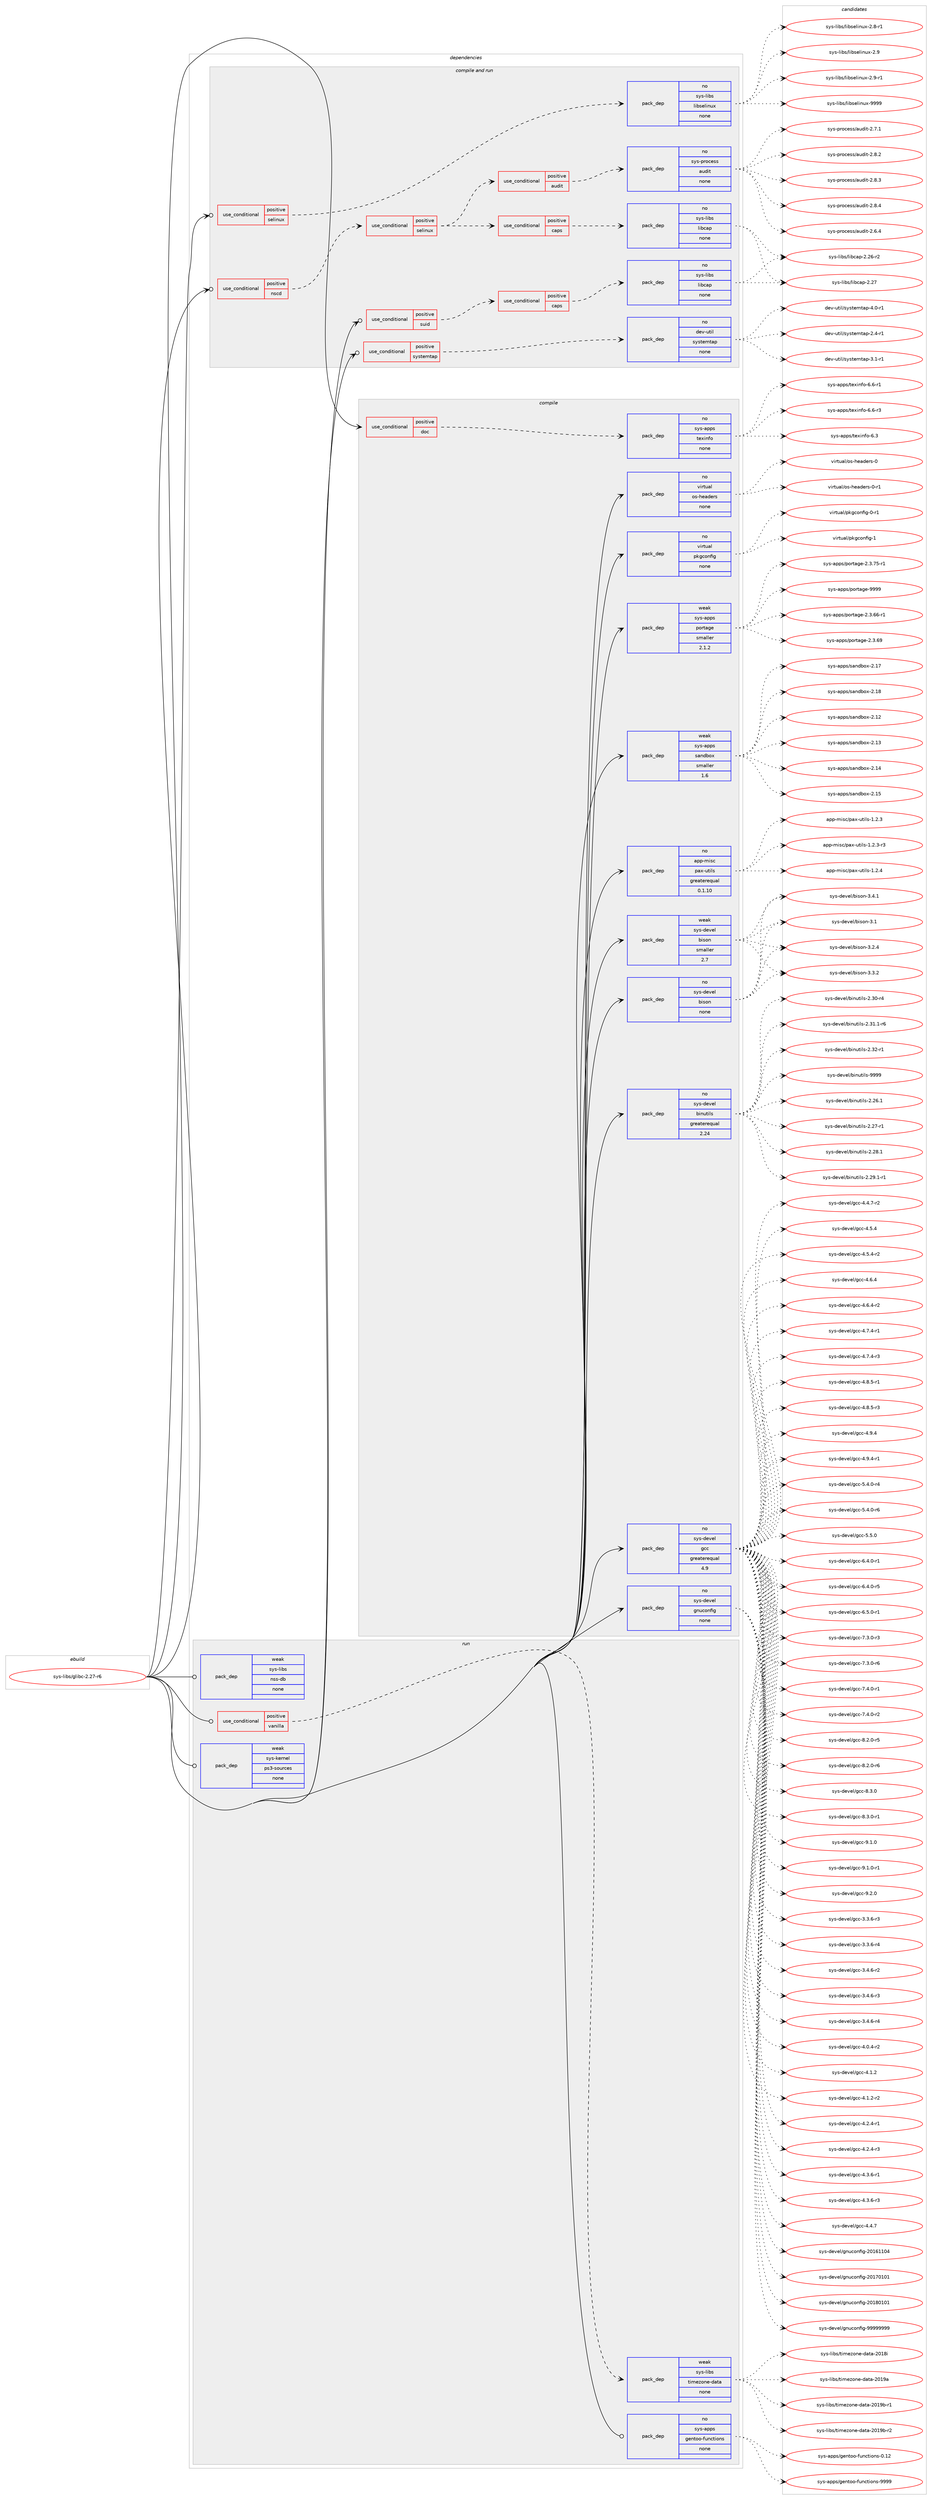 digraph prolog {

# *************
# Graph options
# *************

newrank=true;
concentrate=true;
compound=true;
graph [rankdir=LR,fontname=Helvetica,fontsize=10,ranksep=1.5];#, ranksep=2.5, nodesep=0.2];
edge  [arrowhead=vee];
node  [fontname=Helvetica,fontsize=10];

# **********
# The ebuild
# **********

subgraph cluster_leftcol {
color=gray;
rank=same;
label=<<i>ebuild</i>>;
id [label="sys-libs/glibc-2.27-r6", color=red, width=4, href="../sys-libs/glibc-2.27-r6.svg"];
}

# ****************
# The dependencies
# ****************

subgraph cluster_midcol {
color=gray;
label=<<i>dependencies</i>>;
subgraph cluster_compile {
fillcolor="#eeeeee";
style=filled;
label=<<i>compile</i>>;
subgraph cond314 {
dependency1315 [label=<<TABLE BORDER="0" CELLBORDER="1" CELLSPACING="0" CELLPADDING="4"><TR><TD ROWSPAN="3" CELLPADDING="10">use_conditional</TD></TR><TR><TD>positive</TD></TR><TR><TD>doc</TD></TR></TABLE>>, shape=none, color=red];
subgraph pack984 {
dependency1316 [label=<<TABLE BORDER="0" CELLBORDER="1" CELLSPACING="0" CELLPADDING="4" WIDTH="220"><TR><TD ROWSPAN="6" CELLPADDING="30">pack_dep</TD></TR><TR><TD WIDTH="110">no</TD></TR><TR><TD>sys-apps</TD></TR><TR><TD>texinfo</TD></TR><TR><TD>none</TD></TR><TR><TD></TD></TR></TABLE>>, shape=none, color=blue];
}
dependency1315:e -> dependency1316:w [weight=20,style="dashed",arrowhead="vee"];
}
id:e -> dependency1315:w [weight=20,style="solid",arrowhead="vee"];
subgraph pack985 {
dependency1317 [label=<<TABLE BORDER="0" CELLBORDER="1" CELLSPACING="0" CELLPADDING="4" WIDTH="220"><TR><TD ROWSPAN="6" CELLPADDING="30">pack_dep</TD></TR><TR><TD WIDTH="110">no</TD></TR><TR><TD>app-misc</TD></TR><TR><TD>pax-utils</TD></TR><TR><TD>greaterequal</TD></TR><TR><TD>0.1.10</TD></TR></TABLE>>, shape=none, color=blue];
}
id:e -> dependency1317:w [weight=20,style="solid",arrowhead="vee"];
subgraph pack986 {
dependency1318 [label=<<TABLE BORDER="0" CELLBORDER="1" CELLSPACING="0" CELLPADDING="4" WIDTH="220"><TR><TD ROWSPAN="6" CELLPADDING="30">pack_dep</TD></TR><TR><TD WIDTH="110">no</TD></TR><TR><TD>sys-devel</TD></TR><TR><TD>binutils</TD></TR><TR><TD>greaterequal</TD></TR><TR><TD>2.24</TD></TR></TABLE>>, shape=none, color=blue];
}
id:e -> dependency1318:w [weight=20,style="solid",arrowhead="vee"];
subgraph pack987 {
dependency1319 [label=<<TABLE BORDER="0" CELLBORDER="1" CELLSPACING="0" CELLPADDING="4" WIDTH="220"><TR><TD ROWSPAN="6" CELLPADDING="30">pack_dep</TD></TR><TR><TD WIDTH="110">no</TD></TR><TR><TD>sys-devel</TD></TR><TR><TD>bison</TD></TR><TR><TD>none</TD></TR><TR><TD></TD></TR></TABLE>>, shape=none, color=blue];
}
id:e -> dependency1319:w [weight=20,style="solid",arrowhead="vee"];
subgraph pack988 {
dependency1320 [label=<<TABLE BORDER="0" CELLBORDER="1" CELLSPACING="0" CELLPADDING="4" WIDTH="220"><TR><TD ROWSPAN="6" CELLPADDING="30">pack_dep</TD></TR><TR><TD WIDTH="110">no</TD></TR><TR><TD>sys-devel</TD></TR><TR><TD>gcc</TD></TR><TR><TD>greaterequal</TD></TR><TR><TD>4.9</TD></TR></TABLE>>, shape=none, color=blue];
}
id:e -> dependency1320:w [weight=20,style="solid",arrowhead="vee"];
subgraph pack989 {
dependency1321 [label=<<TABLE BORDER="0" CELLBORDER="1" CELLSPACING="0" CELLPADDING="4" WIDTH="220"><TR><TD ROWSPAN="6" CELLPADDING="30">pack_dep</TD></TR><TR><TD WIDTH="110">no</TD></TR><TR><TD>sys-devel</TD></TR><TR><TD>gnuconfig</TD></TR><TR><TD>none</TD></TR><TR><TD></TD></TR></TABLE>>, shape=none, color=blue];
}
id:e -> dependency1321:w [weight=20,style="solid",arrowhead="vee"];
subgraph pack990 {
dependency1322 [label=<<TABLE BORDER="0" CELLBORDER="1" CELLSPACING="0" CELLPADDING="4" WIDTH="220"><TR><TD ROWSPAN="6" CELLPADDING="30">pack_dep</TD></TR><TR><TD WIDTH="110">no</TD></TR><TR><TD>virtual</TD></TR><TR><TD>os-headers</TD></TR><TR><TD>none</TD></TR><TR><TD></TD></TR></TABLE>>, shape=none, color=blue];
}
id:e -> dependency1322:w [weight=20,style="solid",arrowhead="vee"];
subgraph pack991 {
dependency1323 [label=<<TABLE BORDER="0" CELLBORDER="1" CELLSPACING="0" CELLPADDING="4" WIDTH="220"><TR><TD ROWSPAN="6" CELLPADDING="30">pack_dep</TD></TR><TR><TD WIDTH="110">no</TD></TR><TR><TD>virtual</TD></TR><TR><TD>pkgconfig</TD></TR><TR><TD>none</TD></TR><TR><TD></TD></TR></TABLE>>, shape=none, color=blue];
}
id:e -> dependency1323:w [weight=20,style="solid",arrowhead="vee"];
subgraph pack992 {
dependency1324 [label=<<TABLE BORDER="0" CELLBORDER="1" CELLSPACING="0" CELLPADDING="4" WIDTH="220"><TR><TD ROWSPAN="6" CELLPADDING="30">pack_dep</TD></TR><TR><TD WIDTH="110">weak</TD></TR><TR><TD>sys-apps</TD></TR><TR><TD>portage</TD></TR><TR><TD>smaller</TD></TR><TR><TD>2.1.2</TD></TR></TABLE>>, shape=none, color=blue];
}
id:e -> dependency1324:w [weight=20,style="solid",arrowhead="vee"];
subgraph pack993 {
dependency1325 [label=<<TABLE BORDER="0" CELLBORDER="1" CELLSPACING="0" CELLPADDING="4" WIDTH="220"><TR><TD ROWSPAN="6" CELLPADDING="30">pack_dep</TD></TR><TR><TD WIDTH="110">weak</TD></TR><TR><TD>sys-apps</TD></TR><TR><TD>sandbox</TD></TR><TR><TD>smaller</TD></TR><TR><TD>1.6</TD></TR></TABLE>>, shape=none, color=blue];
}
id:e -> dependency1325:w [weight=20,style="solid",arrowhead="vee"];
subgraph pack994 {
dependency1326 [label=<<TABLE BORDER="0" CELLBORDER="1" CELLSPACING="0" CELLPADDING="4" WIDTH="220"><TR><TD ROWSPAN="6" CELLPADDING="30">pack_dep</TD></TR><TR><TD WIDTH="110">weak</TD></TR><TR><TD>sys-devel</TD></TR><TR><TD>bison</TD></TR><TR><TD>smaller</TD></TR><TR><TD>2.7</TD></TR></TABLE>>, shape=none, color=blue];
}
id:e -> dependency1326:w [weight=20,style="solid",arrowhead="vee"];
}
subgraph cluster_compileandrun {
fillcolor="#eeeeee";
style=filled;
label=<<i>compile and run</i>>;
subgraph cond315 {
dependency1327 [label=<<TABLE BORDER="0" CELLBORDER="1" CELLSPACING="0" CELLPADDING="4"><TR><TD ROWSPAN="3" CELLPADDING="10">use_conditional</TD></TR><TR><TD>positive</TD></TR><TR><TD>nscd</TD></TR></TABLE>>, shape=none, color=red];
subgraph cond316 {
dependency1328 [label=<<TABLE BORDER="0" CELLBORDER="1" CELLSPACING="0" CELLPADDING="4"><TR><TD ROWSPAN="3" CELLPADDING="10">use_conditional</TD></TR><TR><TD>positive</TD></TR><TR><TD>selinux</TD></TR></TABLE>>, shape=none, color=red];
subgraph cond317 {
dependency1329 [label=<<TABLE BORDER="0" CELLBORDER="1" CELLSPACING="0" CELLPADDING="4"><TR><TD ROWSPAN="3" CELLPADDING="10">use_conditional</TD></TR><TR><TD>positive</TD></TR><TR><TD>audit</TD></TR></TABLE>>, shape=none, color=red];
subgraph pack995 {
dependency1330 [label=<<TABLE BORDER="0" CELLBORDER="1" CELLSPACING="0" CELLPADDING="4" WIDTH="220"><TR><TD ROWSPAN="6" CELLPADDING="30">pack_dep</TD></TR><TR><TD WIDTH="110">no</TD></TR><TR><TD>sys-process</TD></TR><TR><TD>audit</TD></TR><TR><TD>none</TD></TR><TR><TD></TD></TR></TABLE>>, shape=none, color=blue];
}
dependency1329:e -> dependency1330:w [weight=20,style="dashed",arrowhead="vee"];
}
dependency1328:e -> dependency1329:w [weight=20,style="dashed",arrowhead="vee"];
subgraph cond318 {
dependency1331 [label=<<TABLE BORDER="0" CELLBORDER="1" CELLSPACING="0" CELLPADDING="4"><TR><TD ROWSPAN="3" CELLPADDING="10">use_conditional</TD></TR><TR><TD>positive</TD></TR><TR><TD>caps</TD></TR></TABLE>>, shape=none, color=red];
subgraph pack996 {
dependency1332 [label=<<TABLE BORDER="0" CELLBORDER="1" CELLSPACING="0" CELLPADDING="4" WIDTH="220"><TR><TD ROWSPAN="6" CELLPADDING="30">pack_dep</TD></TR><TR><TD WIDTH="110">no</TD></TR><TR><TD>sys-libs</TD></TR><TR><TD>libcap</TD></TR><TR><TD>none</TD></TR><TR><TD></TD></TR></TABLE>>, shape=none, color=blue];
}
dependency1331:e -> dependency1332:w [weight=20,style="dashed",arrowhead="vee"];
}
dependency1328:e -> dependency1331:w [weight=20,style="dashed",arrowhead="vee"];
}
dependency1327:e -> dependency1328:w [weight=20,style="dashed",arrowhead="vee"];
}
id:e -> dependency1327:w [weight=20,style="solid",arrowhead="odotvee"];
subgraph cond319 {
dependency1333 [label=<<TABLE BORDER="0" CELLBORDER="1" CELLSPACING="0" CELLPADDING="4"><TR><TD ROWSPAN="3" CELLPADDING="10">use_conditional</TD></TR><TR><TD>positive</TD></TR><TR><TD>selinux</TD></TR></TABLE>>, shape=none, color=red];
subgraph pack997 {
dependency1334 [label=<<TABLE BORDER="0" CELLBORDER="1" CELLSPACING="0" CELLPADDING="4" WIDTH="220"><TR><TD ROWSPAN="6" CELLPADDING="30">pack_dep</TD></TR><TR><TD WIDTH="110">no</TD></TR><TR><TD>sys-libs</TD></TR><TR><TD>libselinux</TD></TR><TR><TD>none</TD></TR><TR><TD></TD></TR></TABLE>>, shape=none, color=blue];
}
dependency1333:e -> dependency1334:w [weight=20,style="dashed",arrowhead="vee"];
}
id:e -> dependency1333:w [weight=20,style="solid",arrowhead="odotvee"];
subgraph cond320 {
dependency1335 [label=<<TABLE BORDER="0" CELLBORDER="1" CELLSPACING="0" CELLPADDING="4"><TR><TD ROWSPAN="3" CELLPADDING="10">use_conditional</TD></TR><TR><TD>positive</TD></TR><TR><TD>suid</TD></TR></TABLE>>, shape=none, color=red];
subgraph cond321 {
dependency1336 [label=<<TABLE BORDER="0" CELLBORDER="1" CELLSPACING="0" CELLPADDING="4"><TR><TD ROWSPAN="3" CELLPADDING="10">use_conditional</TD></TR><TR><TD>positive</TD></TR><TR><TD>caps</TD></TR></TABLE>>, shape=none, color=red];
subgraph pack998 {
dependency1337 [label=<<TABLE BORDER="0" CELLBORDER="1" CELLSPACING="0" CELLPADDING="4" WIDTH="220"><TR><TD ROWSPAN="6" CELLPADDING="30">pack_dep</TD></TR><TR><TD WIDTH="110">no</TD></TR><TR><TD>sys-libs</TD></TR><TR><TD>libcap</TD></TR><TR><TD>none</TD></TR><TR><TD></TD></TR></TABLE>>, shape=none, color=blue];
}
dependency1336:e -> dependency1337:w [weight=20,style="dashed",arrowhead="vee"];
}
dependency1335:e -> dependency1336:w [weight=20,style="dashed",arrowhead="vee"];
}
id:e -> dependency1335:w [weight=20,style="solid",arrowhead="odotvee"];
subgraph cond322 {
dependency1338 [label=<<TABLE BORDER="0" CELLBORDER="1" CELLSPACING="0" CELLPADDING="4"><TR><TD ROWSPAN="3" CELLPADDING="10">use_conditional</TD></TR><TR><TD>positive</TD></TR><TR><TD>systemtap</TD></TR></TABLE>>, shape=none, color=red];
subgraph pack999 {
dependency1339 [label=<<TABLE BORDER="0" CELLBORDER="1" CELLSPACING="0" CELLPADDING="4" WIDTH="220"><TR><TD ROWSPAN="6" CELLPADDING="30">pack_dep</TD></TR><TR><TD WIDTH="110">no</TD></TR><TR><TD>dev-util</TD></TR><TR><TD>systemtap</TD></TR><TR><TD>none</TD></TR><TR><TD></TD></TR></TABLE>>, shape=none, color=blue];
}
dependency1338:e -> dependency1339:w [weight=20,style="dashed",arrowhead="vee"];
}
id:e -> dependency1338:w [weight=20,style="solid",arrowhead="odotvee"];
}
subgraph cluster_run {
fillcolor="#eeeeee";
style=filled;
label=<<i>run</i>>;
subgraph cond323 {
dependency1340 [label=<<TABLE BORDER="0" CELLBORDER="1" CELLSPACING="0" CELLPADDING="4"><TR><TD ROWSPAN="3" CELLPADDING="10">use_conditional</TD></TR><TR><TD>positive</TD></TR><TR><TD>vanilla</TD></TR></TABLE>>, shape=none, color=red];
subgraph pack1000 {
dependency1341 [label=<<TABLE BORDER="0" CELLBORDER="1" CELLSPACING="0" CELLPADDING="4" WIDTH="220"><TR><TD ROWSPAN="6" CELLPADDING="30">pack_dep</TD></TR><TR><TD WIDTH="110">weak</TD></TR><TR><TD>sys-libs</TD></TR><TR><TD>timezone-data</TD></TR><TR><TD>none</TD></TR><TR><TD></TD></TR></TABLE>>, shape=none, color=blue];
}
dependency1340:e -> dependency1341:w [weight=20,style="dashed",arrowhead="vee"];
}
id:e -> dependency1340:w [weight=20,style="solid",arrowhead="odot"];
subgraph pack1001 {
dependency1342 [label=<<TABLE BORDER="0" CELLBORDER="1" CELLSPACING="0" CELLPADDING="4" WIDTH="220"><TR><TD ROWSPAN="6" CELLPADDING="30">pack_dep</TD></TR><TR><TD WIDTH="110">no</TD></TR><TR><TD>sys-apps</TD></TR><TR><TD>gentoo-functions</TD></TR><TR><TD>none</TD></TR><TR><TD></TD></TR></TABLE>>, shape=none, color=blue];
}
id:e -> dependency1342:w [weight=20,style="solid",arrowhead="odot"];
subgraph pack1002 {
dependency1343 [label=<<TABLE BORDER="0" CELLBORDER="1" CELLSPACING="0" CELLPADDING="4" WIDTH="220"><TR><TD ROWSPAN="6" CELLPADDING="30">pack_dep</TD></TR><TR><TD WIDTH="110">weak</TD></TR><TR><TD>sys-kernel</TD></TR><TR><TD>ps3-sources</TD></TR><TR><TD>none</TD></TR><TR><TD></TD></TR></TABLE>>, shape=none, color=blue];
}
id:e -> dependency1343:w [weight=20,style="solid",arrowhead="odot"];
subgraph pack1003 {
dependency1344 [label=<<TABLE BORDER="0" CELLBORDER="1" CELLSPACING="0" CELLPADDING="4" WIDTH="220"><TR><TD ROWSPAN="6" CELLPADDING="30">pack_dep</TD></TR><TR><TD WIDTH="110">weak</TD></TR><TR><TD>sys-libs</TD></TR><TR><TD>nss-db</TD></TR><TR><TD>none</TD></TR><TR><TD></TD></TR></TABLE>>, shape=none, color=blue];
}
id:e -> dependency1344:w [weight=20,style="solid",arrowhead="odot"];
}
}

# **************
# The candidates
# **************

subgraph cluster_choices {
rank=same;
color=gray;
label=<<i>candidates</i>>;

subgraph choice984 {
color=black;
nodesep=1;
choice11512111545971121121154711610112010511010211145544651 [label="sys-apps/texinfo-6.3", color=red, width=4,href="../sys-apps/texinfo-6.3.svg"];
choice115121115459711211211547116101120105110102111455446544511449 [label="sys-apps/texinfo-6.6-r1", color=red, width=4,href="../sys-apps/texinfo-6.6-r1.svg"];
choice115121115459711211211547116101120105110102111455446544511451 [label="sys-apps/texinfo-6.6-r3", color=red, width=4,href="../sys-apps/texinfo-6.6-r3.svg"];
dependency1316:e -> choice11512111545971121121154711610112010511010211145544651:w [style=dotted,weight="100"];
dependency1316:e -> choice115121115459711211211547116101120105110102111455446544511449:w [style=dotted,weight="100"];
dependency1316:e -> choice115121115459711211211547116101120105110102111455446544511451:w [style=dotted,weight="100"];
}
subgraph choice985 {
color=black;
nodesep=1;
choice971121124510910511599471129712045117116105108115454946504651 [label="app-misc/pax-utils-1.2.3", color=red, width=4,href="../app-misc/pax-utils-1.2.3.svg"];
choice9711211245109105115994711297120451171161051081154549465046514511451 [label="app-misc/pax-utils-1.2.3-r3", color=red, width=4,href="../app-misc/pax-utils-1.2.3-r3.svg"];
choice971121124510910511599471129712045117116105108115454946504652 [label="app-misc/pax-utils-1.2.4", color=red, width=4,href="../app-misc/pax-utils-1.2.4.svg"];
dependency1317:e -> choice971121124510910511599471129712045117116105108115454946504651:w [style=dotted,weight="100"];
dependency1317:e -> choice9711211245109105115994711297120451171161051081154549465046514511451:w [style=dotted,weight="100"];
dependency1317:e -> choice971121124510910511599471129712045117116105108115454946504652:w [style=dotted,weight="100"];
}
subgraph choice986 {
color=black;
nodesep=1;
choice11512111545100101118101108479810511011711610510811545504650544649 [label="sys-devel/binutils-2.26.1", color=red, width=4,href="../sys-devel/binutils-2.26.1.svg"];
choice11512111545100101118101108479810511011711610510811545504650554511449 [label="sys-devel/binutils-2.27-r1", color=red, width=4,href="../sys-devel/binutils-2.27-r1.svg"];
choice11512111545100101118101108479810511011711610510811545504650564649 [label="sys-devel/binutils-2.28.1", color=red, width=4,href="../sys-devel/binutils-2.28.1.svg"];
choice115121115451001011181011084798105110117116105108115455046505746494511449 [label="sys-devel/binutils-2.29.1-r1", color=red, width=4,href="../sys-devel/binutils-2.29.1-r1.svg"];
choice11512111545100101118101108479810511011711610510811545504651484511452 [label="sys-devel/binutils-2.30-r4", color=red, width=4,href="../sys-devel/binutils-2.30-r4.svg"];
choice115121115451001011181011084798105110117116105108115455046514946494511454 [label="sys-devel/binutils-2.31.1-r6", color=red, width=4,href="../sys-devel/binutils-2.31.1-r6.svg"];
choice11512111545100101118101108479810511011711610510811545504651504511449 [label="sys-devel/binutils-2.32-r1", color=red, width=4,href="../sys-devel/binutils-2.32-r1.svg"];
choice1151211154510010111810110847981051101171161051081154557575757 [label="sys-devel/binutils-9999", color=red, width=4,href="../sys-devel/binutils-9999.svg"];
dependency1318:e -> choice11512111545100101118101108479810511011711610510811545504650544649:w [style=dotted,weight="100"];
dependency1318:e -> choice11512111545100101118101108479810511011711610510811545504650554511449:w [style=dotted,weight="100"];
dependency1318:e -> choice11512111545100101118101108479810511011711610510811545504650564649:w [style=dotted,weight="100"];
dependency1318:e -> choice115121115451001011181011084798105110117116105108115455046505746494511449:w [style=dotted,weight="100"];
dependency1318:e -> choice11512111545100101118101108479810511011711610510811545504651484511452:w [style=dotted,weight="100"];
dependency1318:e -> choice115121115451001011181011084798105110117116105108115455046514946494511454:w [style=dotted,weight="100"];
dependency1318:e -> choice11512111545100101118101108479810511011711610510811545504651504511449:w [style=dotted,weight="100"];
dependency1318:e -> choice1151211154510010111810110847981051101171161051081154557575757:w [style=dotted,weight="100"];
}
subgraph choice987 {
color=black;
nodesep=1;
choice11512111545100101118101108479810511511111045514649 [label="sys-devel/bison-3.1", color=red, width=4,href="../sys-devel/bison-3.1.svg"];
choice115121115451001011181011084798105115111110455146504652 [label="sys-devel/bison-3.2.4", color=red, width=4,href="../sys-devel/bison-3.2.4.svg"];
choice115121115451001011181011084798105115111110455146514650 [label="sys-devel/bison-3.3.2", color=red, width=4,href="../sys-devel/bison-3.3.2.svg"];
choice115121115451001011181011084798105115111110455146524649 [label="sys-devel/bison-3.4.1", color=red, width=4,href="../sys-devel/bison-3.4.1.svg"];
dependency1319:e -> choice11512111545100101118101108479810511511111045514649:w [style=dotted,weight="100"];
dependency1319:e -> choice115121115451001011181011084798105115111110455146504652:w [style=dotted,weight="100"];
dependency1319:e -> choice115121115451001011181011084798105115111110455146514650:w [style=dotted,weight="100"];
dependency1319:e -> choice115121115451001011181011084798105115111110455146524649:w [style=dotted,weight="100"];
}
subgraph choice988 {
color=black;
nodesep=1;
choice115121115451001011181011084710399994551465146544511451 [label="sys-devel/gcc-3.3.6-r3", color=red, width=4,href="../sys-devel/gcc-3.3.6-r3.svg"];
choice115121115451001011181011084710399994551465146544511452 [label="sys-devel/gcc-3.3.6-r4", color=red, width=4,href="../sys-devel/gcc-3.3.6-r4.svg"];
choice115121115451001011181011084710399994551465246544511450 [label="sys-devel/gcc-3.4.6-r2", color=red, width=4,href="../sys-devel/gcc-3.4.6-r2.svg"];
choice115121115451001011181011084710399994551465246544511451 [label="sys-devel/gcc-3.4.6-r3", color=red, width=4,href="../sys-devel/gcc-3.4.6-r3.svg"];
choice115121115451001011181011084710399994551465246544511452 [label="sys-devel/gcc-3.4.6-r4", color=red, width=4,href="../sys-devel/gcc-3.4.6-r4.svg"];
choice115121115451001011181011084710399994552464846524511450 [label="sys-devel/gcc-4.0.4-r2", color=red, width=4,href="../sys-devel/gcc-4.0.4-r2.svg"];
choice11512111545100101118101108471039999455246494650 [label="sys-devel/gcc-4.1.2", color=red, width=4,href="../sys-devel/gcc-4.1.2.svg"];
choice115121115451001011181011084710399994552464946504511450 [label="sys-devel/gcc-4.1.2-r2", color=red, width=4,href="../sys-devel/gcc-4.1.2-r2.svg"];
choice115121115451001011181011084710399994552465046524511449 [label="sys-devel/gcc-4.2.4-r1", color=red, width=4,href="../sys-devel/gcc-4.2.4-r1.svg"];
choice115121115451001011181011084710399994552465046524511451 [label="sys-devel/gcc-4.2.4-r3", color=red, width=4,href="../sys-devel/gcc-4.2.4-r3.svg"];
choice115121115451001011181011084710399994552465146544511449 [label="sys-devel/gcc-4.3.6-r1", color=red, width=4,href="../sys-devel/gcc-4.3.6-r1.svg"];
choice115121115451001011181011084710399994552465146544511451 [label="sys-devel/gcc-4.3.6-r3", color=red, width=4,href="../sys-devel/gcc-4.3.6-r3.svg"];
choice11512111545100101118101108471039999455246524655 [label="sys-devel/gcc-4.4.7", color=red, width=4,href="../sys-devel/gcc-4.4.7.svg"];
choice115121115451001011181011084710399994552465246554511450 [label="sys-devel/gcc-4.4.7-r2", color=red, width=4,href="../sys-devel/gcc-4.4.7-r2.svg"];
choice11512111545100101118101108471039999455246534652 [label="sys-devel/gcc-4.5.4", color=red, width=4,href="../sys-devel/gcc-4.5.4.svg"];
choice115121115451001011181011084710399994552465346524511450 [label="sys-devel/gcc-4.5.4-r2", color=red, width=4,href="../sys-devel/gcc-4.5.4-r2.svg"];
choice11512111545100101118101108471039999455246544652 [label="sys-devel/gcc-4.6.4", color=red, width=4,href="../sys-devel/gcc-4.6.4.svg"];
choice115121115451001011181011084710399994552465446524511450 [label="sys-devel/gcc-4.6.4-r2", color=red, width=4,href="../sys-devel/gcc-4.6.4-r2.svg"];
choice115121115451001011181011084710399994552465546524511449 [label="sys-devel/gcc-4.7.4-r1", color=red, width=4,href="../sys-devel/gcc-4.7.4-r1.svg"];
choice115121115451001011181011084710399994552465546524511451 [label="sys-devel/gcc-4.7.4-r3", color=red, width=4,href="../sys-devel/gcc-4.7.4-r3.svg"];
choice115121115451001011181011084710399994552465646534511449 [label="sys-devel/gcc-4.8.5-r1", color=red, width=4,href="../sys-devel/gcc-4.8.5-r1.svg"];
choice115121115451001011181011084710399994552465646534511451 [label="sys-devel/gcc-4.8.5-r3", color=red, width=4,href="../sys-devel/gcc-4.8.5-r3.svg"];
choice11512111545100101118101108471039999455246574652 [label="sys-devel/gcc-4.9.4", color=red, width=4,href="../sys-devel/gcc-4.9.4.svg"];
choice115121115451001011181011084710399994552465746524511449 [label="sys-devel/gcc-4.9.4-r1", color=red, width=4,href="../sys-devel/gcc-4.9.4-r1.svg"];
choice115121115451001011181011084710399994553465246484511452 [label="sys-devel/gcc-5.4.0-r4", color=red, width=4,href="../sys-devel/gcc-5.4.0-r4.svg"];
choice115121115451001011181011084710399994553465246484511454 [label="sys-devel/gcc-5.4.0-r6", color=red, width=4,href="../sys-devel/gcc-5.4.0-r6.svg"];
choice11512111545100101118101108471039999455346534648 [label="sys-devel/gcc-5.5.0", color=red, width=4,href="../sys-devel/gcc-5.5.0.svg"];
choice115121115451001011181011084710399994554465246484511449 [label="sys-devel/gcc-6.4.0-r1", color=red, width=4,href="../sys-devel/gcc-6.4.0-r1.svg"];
choice115121115451001011181011084710399994554465246484511453 [label="sys-devel/gcc-6.4.0-r5", color=red, width=4,href="../sys-devel/gcc-6.4.0-r5.svg"];
choice115121115451001011181011084710399994554465346484511449 [label="sys-devel/gcc-6.5.0-r1", color=red, width=4,href="../sys-devel/gcc-6.5.0-r1.svg"];
choice115121115451001011181011084710399994555465146484511451 [label="sys-devel/gcc-7.3.0-r3", color=red, width=4,href="../sys-devel/gcc-7.3.0-r3.svg"];
choice115121115451001011181011084710399994555465146484511454 [label="sys-devel/gcc-7.3.0-r6", color=red, width=4,href="../sys-devel/gcc-7.3.0-r6.svg"];
choice115121115451001011181011084710399994555465246484511449 [label="sys-devel/gcc-7.4.0-r1", color=red, width=4,href="../sys-devel/gcc-7.4.0-r1.svg"];
choice115121115451001011181011084710399994555465246484511450 [label="sys-devel/gcc-7.4.0-r2", color=red, width=4,href="../sys-devel/gcc-7.4.0-r2.svg"];
choice115121115451001011181011084710399994556465046484511453 [label="sys-devel/gcc-8.2.0-r5", color=red, width=4,href="../sys-devel/gcc-8.2.0-r5.svg"];
choice115121115451001011181011084710399994556465046484511454 [label="sys-devel/gcc-8.2.0-r6", color=red, width=4,href="../sys-devel/gcc-8.2.0-r6.svg"];
choice11512111545100101118101108471039999455646514648 [label="sys-devel/gcc-8.3.0", color=red, width=4,href="../sys-devel/gcc-8.3.0.svg"];
choice115121115451001011181011084710399994556465146484511449 [label="sys-devel/gcc-8.3.0-r1", color=red, width=4,href="../sys-devel/gcc-8.3.0-r1.svg"];
choice11512111545100101118101108471039999455746494648 [label="sys-devel/gcc-9.1.0", color=red, width=4,href="../sys-devel/gcc-9.1.0.svg"];
choice115121115451001011181011084710399994557464946484511449 [label="sys-devel/gcc-9.1.0-r1", color=red, width=4,href="../sys-devel/gcc-9.1.0-r1.svg"];
choice11512111545100101118101108471039999455746504648 [label="sys-devel/gcc-9.2.0", color=red, width=4,href="../sys-devel/gcc-9.2.0.svg"];
dependency1320:e -> choice115121115451001011181011084710399994551465146544511451:w [style=dotted,weight="100"];
dependency1320:e -> choice115121115451001011181011084710399994551465146544511452:w [style=dotted,weight="100"];
dependency1320:e -> choice115121115451001011181011084710399994551465246544511450:w [style=dotted,weight="100"];
dependency1320:e -> choice115121115451001011181011084710399994551465246544511451:w [style=dotted,weight="100"];
dependency1320:e -> choice115121115451001011181011084710399994551465246544511452:w [style=dotted,weight="100"];
dependency1320:e -> choice115121115451001011181011084710399994552464846524511450:w [style=dotted,weight="100"];
dependency1320:e -> choice11512111545100101118101108471039999455246494650:w [style=dotted,weight="100"];
dependency1320:e -> choice115121115451001011181011084710399994552464946504511450:w [style=dotted,weight="100"];
dependency1320:e -> choice115121115451001011181011084710399994552465046524511449:w [style=dotted,weight="100"];
dependency1320:e -> choice115121115451001011181011084710399994552465046524511451:w [style=dotted,weight="100"];
dependency1320:e -> choice115121115451001011181011084710399994552465146544511449:w [style=dotted,weight="100"];
dependency1320:e -> choice115121115451001011181011084710399994552465146544511451:w [style=dotted,weight="100"];
dependency1320:e -> choice11512111545100101118101108471039999455246524655:w [style=dotted,weight="100"];
dependency1320:e -> choice115121115451001011181011084710399994552465246554511450:w [style=dotted,weight="100"];
dependency1320:e -> choice11512111545100101118101108471039999455246534652:w [style=dotted,weight="100"];
dependency1320:e -> choice115121115451001011181011084710399994552465346524511450:w [style=dotted,weight="100"];
dependency1320:e -> choice11512111545100101118101108471039999455246544652:w [style=dotted,weight="100"];
dependency1320:e -> choice115121115451001011181011084710399994552465446524511450:w [style=dotted,weight="100"];
dependency1320:e -> choice115121115451001011181011084710399994552465546524511449:w [style=dotted,weight="100"];
dependency1320:e -> choice115121115451001011181011084710399994552465546524511451:w [style=dotted,weight="100"];
dependency1320:e -> choice115121115451001011181011084710399994552465646534511449:w [style=dotted,weight="100"];
dependency1320:e -> choice115121115451001011181011084710399994552465646534511451:w [style=dotted,weight="100"];
dependency1320:e -> choice11512111545100101118101108471039999455246574652:w [style=dotted,weight="100"];
dependency1320:e -> choice115121115451001011181011084710399994552465746524511449:w [style=dotted,weight="100"];
dependency1320:e -> choice115121115451001011181011084710399994553465246484511452:w [style=dotted,weight="100"];
dependency1320:e -> choice115121115451001011181011084710399994553465246484511454:w [style=dotted,weight="100"];
dependency1320:e -> choice11512111545100101118101108471039999455346534648:w [style=dotted,weight="100"];
dependency1320:e -> choice115121115451001011181011084710399994554465246484511449:w [style=dotted,weight="100"];
dependency1320:e -> choice115121115451001011181011084710399994554465246484511453:w [style=dotted,weight="100"];
dependency1320:e -> choice115121115451001011181011084710399994554465346484511449:w [style=dotted,weight="100"];
dependency1320:e -> choice115121115451001011181011084710399994555465146484511451:w [style=dotted,weight="100"];
dependency1320:e -> choice115121115451001011181011084710399994555465146484511454:w [style=dotted,weight="100"];
dependency1320:e -> choice115121115451001011181011084710399994555465246484511449:w [style=dotted,weight="100"];
dependency1320:e -> choice115121115451001011181011084710399994555465246484511450:w [style=dotted,weight="100"];
dependency1320:e -> choice115121115451001011181011084710399994556465046484511453:w [style=dotted,weight="100"];
dependency1320:e -> choice115121115451001011181011084710399994556465046484511454:w [style=dotted,weight="100"];
dependency1320:e -> choice11512111545100101118101108471039999455646514648:w [style=dotted,weight="100"];
dependency1320:e -> choice115121115451001011181011084710399994556465146484511449:w [style=dotted,weight="100"];
dependency1320:e -> choice11512111545100101118101108471039999455746494648:w [style=dotted,weight="100"];
dependency1320:e -> choice115121115451001011181011084710399994557464946484511449:w [style=dotted,weight="100"];
dependency1320:e -> choice11512111545100101118101108471039999455746504648:w [style=dotted,weight="100"];
}
subgraph choice989 {
color=black;
nodesep=1;
choice115121115451001011181011084710311011799111110102105103455048495449494852 [label="sys-devel/gnuconfig-20161104", color=red, width=4,href="../sys-devel/gnuconfig-20161104.svg"];
choice115121115451001011181011084710311011799111110102105103455048495548494849 [label="sys-devel/gnuconfig-20170101", color=red, width=4,href="../sys-devel/gnuconfig-20170101.svg"];
choice115121115451001011181011084710311011799111110102105103455048495648494849 [label="sys-devel/gnuconfig-20180101", color=red, width=4,href="../sys-devel/gnuconfig-20180101.svg"];
choice115121115451001011181011084710311011799111110102105103455757575757575757 [label="sys-devel/gnuconfig-99999999", color=red, width=4,href="../sys-devel/gnuconfig-99999999.svg"];
dependency1321:e -> choice115121115451001011181011084710311011799111110102105103455048495449494852:w [style=dotted,weight="100"];
dependency1321:e -> choice115121115451001011181011084710311011799111110102105103455048495548494849:w [style=dotted,weight="100"];
dependency1321:e -> choice115121115451001011181011084710311011799111110102105103455048495648494849:w [style=dotted,weight="100"];
dependency1321:e -> choice115121115451001011181011084710311011799111110102105103455757575757575757:w [style=dotted,weight="100"];
}
subgraph choice990 {
color=black;
nodesep=1;
choice118105114116117971084711111545104101971001011141154548 [label="virtual/os-headers-0", color=red, width=4,href="../virtual/os-headers-0.svg"];
choice1181051141161179710847111115451041019710010111411545484511449 [label="virtual/os-headers-0-r1", color=red, width=4,href="../virtual/os-headers-0-r1.svg"];
dependency1322:e -> choice118105114116117971084711111545104101971001011141154548:w [style=dotted,weight="100"];
dependency1322:e -> choice1181051141161179710847111115451041019710010111411545484511449:w [style=dotted,weight="100"];
}
subgraph choice991 {
color=black;
nodesep=1;
choice11810511411611797108471121071039911111010210510345484511449 [label="virtual/pkgconfig-0-r1", color=red, width=4,href="../virtual/pkgconfig-0-r1.svg"];
choice1181051141161179710847112107103991111101021051034549 [label="virtual/pkgconfig-1", color=red, width=4,href="../virtual/pkgconfig-1.svg"];
dependency1323:e -> choice11810511411611797108471121071039911111010210510345484511449:w [style=dotted,weight="100"];
dependency1323:e -> choice1181051141161179710847112107103991111101021051034549:w [style=dotted,weight="100"];
}
subgraph choice992 {
color=black;
nodesep=1;
choice11512111545971121121154711211111411697103101455046514654544511449 [label="sys-apps/portage-2.3.66-r1", color=red, width=4,href="../sys-apps/portage-2.3.66-r1.svg"];
choice1151211154597112112115471121111141169710310145504651465457 [label="sys-apps/portage-2.3.69", color=red, width=4,href="../sys-apps/portage-2.3.69.svg"];
choice11512111545971121121154711211111411697103101455046514655534511449 [label="sys-apps/portage-2.3.75-r1", color=red, width=4,href="../sys-apps/portage-2.3.75-r1.svg"];
choice115121115459711211211547112111114116971031014557575757 [label="sys-apps/portage-9999", color=red, width=4,href="../sys-apps/portage-9999.svg"];
dependency1324:e -> choice11512111545971121121154711211111411697103101455046514654544511449:w [style=dotted,weight="100"];
dependency1324:e -> choice1151211154597112112115471121111141169710310145504651465457:w [style=dotted,weight="100"];
dependency1324:e -> choice11512111545971121121154711211111411697103101455046514655534511449:w [style=dotted,weight="100"];
dependency1324:e -> choice115121115459711211211547112111114116971031014557575757:w [style=dotted,weight="100"];
}
subgraph choice993 {
color=black;
nodesep=1;
choice11512111545971121121154711597110100981111204550464950 [label="sys-apps/sandbox-2.12", color=red, width=4,href="../sys-apps/sandbox-2.12.svg"];
choice11512111545971121121154711597110100981111204550464951 [label="sys-apps/sandbox-2.13", color=red, width=4,href="../sys-apps/sandbox-2.13.svg"];
choice11512111545971121121154711597110100981111204550464952 [label="sys-apps/sandbox-2.14", color=red, width=4,href="../sys-apps/sandbox-2.14.svg"];
choice11512111545971121121154711597110100981111204550464953 [label="sys-apps/sandbox-2.15", color=red, width=4,href="../sys-apps/sandbox-2.15.svg"];
choice11512111545971121121154711597110100981111204550464955 [label="sys-apps/sandbox-2.17", color=red, width=4,href="../sys-apps/sandbox-2.17.svg"];
choice11512111545971121121154711597110100981111204550464956 [label="sys-apps/sandbox-2.18", color=red, width=4,href="../sys-apps/sandbox-2.18.svg"];
dependency1325:e -> choice11512111545971121121154711597110100981111204550464950:w [style=dotted,weight="100"];
dependency1325:e -> choice11512111545971121121154711597110100981111204550464951:w [style=dotted,weight="100"];
dependency1325:e -> choice11512111545971121121154711597110100981111204550464952:w [style=dotted,weight="100"];
dependency1325:e -> choice11512111545971121121154711597110100981111204550464953:w [style=dotted,weight="100"];
dependency1325:e -> choice11512111545971121121154711597110100981111204550464955:w [style=dotted,weight="100"];
dependency1325:e -> choice11512111545971121121154711597110100981111204550464956:w [style=dotted,weight="100"];
}
subgraph choice994 {
color=black;
nodesep=1;
choice11512111545100101118101108479810511511111045514649 [label="sys-devel/bison-3.1", color=red, width=4,href="../sys-devel/bison-3.1.svg"];
choice115121115451001011181011084798105115111110455146504652 [label="sys-devel/bison-3.2.4", color=red, width=4,href="../sys-devel/bison-3.2.4.svg"];
choice115121115451001011181011084798105115111110455146514650 [label="sys-devel/bison-3.3.2", color=red, width=4,href="../sys-devel/bison-3.3.2.svg"];
choice115121115451001011181011084798105115111110455146524649 [label="sys-devel/bison-3.4.1", color=red, width=4,href="../sys-devel/bison-3.4.1.svg"];
dependency1326:e -> choice11512111545100101118101108479810511511111045514649:w [style=dotted,weight="100"];
dependency1326:e -> choice115121115451001011181011084798105115111110455146504652:w [style=dotted,weight="100"];
dependency1326:e -> choice115121115451001011181011084798105115111110455146514650:w [style=dotted,weight="100"];
dependency1326:e -> choice115121115451001011181011084798105115111110455146524649:w [style=dotted,weight="100"];
}
subgraph choice995 {
color=black;
nodesep=1;
choice11512111545112114111991011151154797117100105116455046544652 [label="sys-process/audit-2.6.4", color=red, width=4,href="../sys-process/audit-2.6.4.svg"];
choice11512111545112114111991011151154797117100105116455046554649 [label="sys-process/audit-2.7.1", color=red, width=4,href="../sys-process/audit-2.7.1.svg"];
choice11512111545112114111991011151154797117100105116455046564650 [label="sys-process/audit-2.8.2", color=red, width=4,href="../sys-process/audit-2.8.2.svg"];
choice11512111545112114111991011151154797117100105116455046564651 [label="sys-process/audit-2.8.3", color=red, width=4,href="../sys-process/audit-2.8.3.svg"];
choice11512111545112114111991011151154797117100105116455046564652 [label="sys-process/audit-2.8.4", color=red, width=4,href="../sys-process/audit-2.8.4.svg"];
dependency1330:e -> choice11512111545112114111991011151154797117100105116455046544652:w [style=dotted,weight="100"];
dependency1330:e -> choice11512111545112114111991011151154797117100105116455046554649:w [style=dotted,weight="100"];
dependency1330:e -> choice11512111545112114111991011151154797117100105116455046564650:w [style=dotted,weight="100"];
dependency1330:e -> choice11512111545112114111991011151154797117100105116455046564651:w [style=dotted,weight="100"];
dependency1330:e -> choice11512111545112114111991011151154797117100105116455046564652:w [style=dotted,weight="100"];
}
subgraph choice996 {
color=black;
nodesep=1;
choice11512111545108105981154710810598999711245504650544511450 [label="sys-libs/libcap-2.26-r2", color=red, width=4,href="../sys-libs/libcap-2.26-r2.svg"];
choice1151211154510810598115471081059899971124550465055 [label="sys-libs/libcap-2.27", color=red, width=4,href="../sys-libs/libcap-2.27.svg"];
dependency1332:e -> choice11512111545108105981154710810598999711245504650544511450:w [style=dotted,weight="100"];
dependency1332:e -> choice1151211154510810598115471081059899971124550465055:w [style=dotted,weight="100"];
}
subgraph choice997 {
color=black;
nodesep=1;
choice11512111545108105981154710810598115101108105110117120455046564511449 [label="sys-libs/libselinux-2.8-r1", color=red, width=4,href="../sys-libs/libselinux-2.8-r1.svg"];
choice1151211154510810598115471081059811510110810511011712045504657 [label="sys-libs/libselinux-2.9", color=red, width=4,href="../sys-libs/libselinux-2.9.svg"];
choice11512111545108105981154710810598115101108105110117120455046574511449 [label="sys-libs/libselinux-2.9-r1", color=red, width=4,href="../sys-libs/libselinux-2.9-r1.svg"];
choice115121115451081059811547108105981151011081051101171204557575757 [label="sys-libs/libselinux-9999", color=red, width=4,href="../sys-libs/libselinux-9999.svg"];
dependency1334:e -> choice11512111545108105981154710810598115101108105110117120455046564511449:w [style=dotted,weight="100"];
dependency1334:e -> choice1151211154510810598115471081059811510110810511011712045504657:w [style=dotted,weight="100"];
dependency1334:e -> choice11512111545108105981154710810598115101108105110117120455046574511449:w [style=dotted,weight="100"];
dependency1334:e -> choice115121115451081059811547108105981151011081051101171204557575757:w [style=dotted,weight="100"];
}
subgraph choice998 {
color=black;
nodesep=1;
choice11512111545108105981154710810598999711245504650544511450 [label="sys-libs/libcap-2.26-r2", color=red, width=4,href="../sys-libs/libcap-2.26-r2.svg"];
choice1151211154510810598115471081059899971124550465055 [label="sys-libs/libcap-2.27", color=red, width=4,href="../sys-libs/libcap-2.27.svg"];
dependency1337:e -> choice11512111545108105981154710810598999711245504650544511450:w [style=dotted,weight="100"];
dependency1337:e -> choice1151211154510810598115471081059899971124550465055:w [style=dotted,weight="100"];
}
subgraph choice999 {
color=black;
nodesep=1;
choice100101118451171161051084711512111511610110911697112455046524511449 [label="dev-util/systemtap-2.4-r1", color=red, width=4,href="../dev-util/systemtap-2.4-r1.svg"];
choice100101118451171161051084711512111511610110911697112455146494511449 [label="dev-util/systemtap-3.1-r1", color=red, width=4,href="../dev-util/systemtap-3.1-r1.svg"];
choice100101118451171161051084711512111511610110911697112455246484511449 [label="dev-util/systemtap-4.0-r1", color=red, width=4,href="../dev-util/systemtap-4.0-r1.svg"];
dependency1339:e -> choice100101118451171161051084711512111511610110911697112455046524511449:w [style=dotted,weight="100"];
dependency1339:e -> choice100101118451171161051084711512111511610110911697112455146494511449:w [style=dotted,weight="100"];
dependency1339:e -> choice100101118451171161051084711512111511610110911697112455246484511449:w [style=dotted,weight="100"];
}
subgraph choice1000 {
color=black;
nodesep=1;
choice1151211154510810598115471161051091011221111101014510097116974550484956105 [label="sys-libs/timezone-data-2018i", color=red, width=4,href="../sys-libs/timezone-data-2018i.svg"];
choice115121115451081059811547116105109101122111110101451009711697455048495797 [label="sys-libs/timezone-data-2019a", color=red, width=4,href="../sys-libs/timezone-data-2019a.svg"];
choice1151211154510810598115471161051091011221111101014510097116974550484957984511449 [label="sys-libs/timezone-data-2019b-r1", color=red, width=4,href="../sys-libs/timezone-data-2019b-r1.svg"];
choice1151211154510810598115471161051091011221111101014510097116974550484957984511450 [label="sys-libs/timezone-data-2019b-r2", color=red, width=4,href="../sys-libs/timezone-data-2019b-r2.svg"];
dependency1341:e -> choice1151211154510810598115471161051091011221111101014510097116974550484956105:w [style=dotted,weight="100"];
dependency1341:e -> choice115121115451081059811547116105109101122111110101451009711697455048495797:w [style=dotted,weight="100"];
dependency1341:e -> choice1151211154510810598115471161051091011221111101014510097116974550484957984511449:w [style=dotted,weight="100"];
dependency1341:e -> choice1151211154510810598115471161051091011221111101014510097116974550484957984511450:w [style=dotted,weight="100"];
}
subgraph choice1001 {
color=black;
nodesep=1;
choice11512111545971121121154710310111011611111145102117110991161051111101154548464950 [label="sys-apps/gentoo-functions-0.12", color=red, width=4,href="../sys-apps/gentoo-functions-0.12.svg"];
choice11512111545971121121154710310111011611111145102117110991161051111101154557575757 [label="sys-apps/gentoo-functions-9999", color=red, width=4,href="../sys-apps/gentoo-functions-9999.svg"];
dependency1342:e -> choice11512111545971121121154710310111011611111145102117110991161051111101154548464950:w [style=dotted,weight="100"];
dependency1342:e -> choice11512111545971121121154710310111011611111145102117110991161051111101154557575757:w [style=dotted,weight="100"];
}
subgraph choice1002 {
color=black;
nodesep=1;
}
subgraph choice1003 {
color=black;
nodesep=1;
}
}

}
